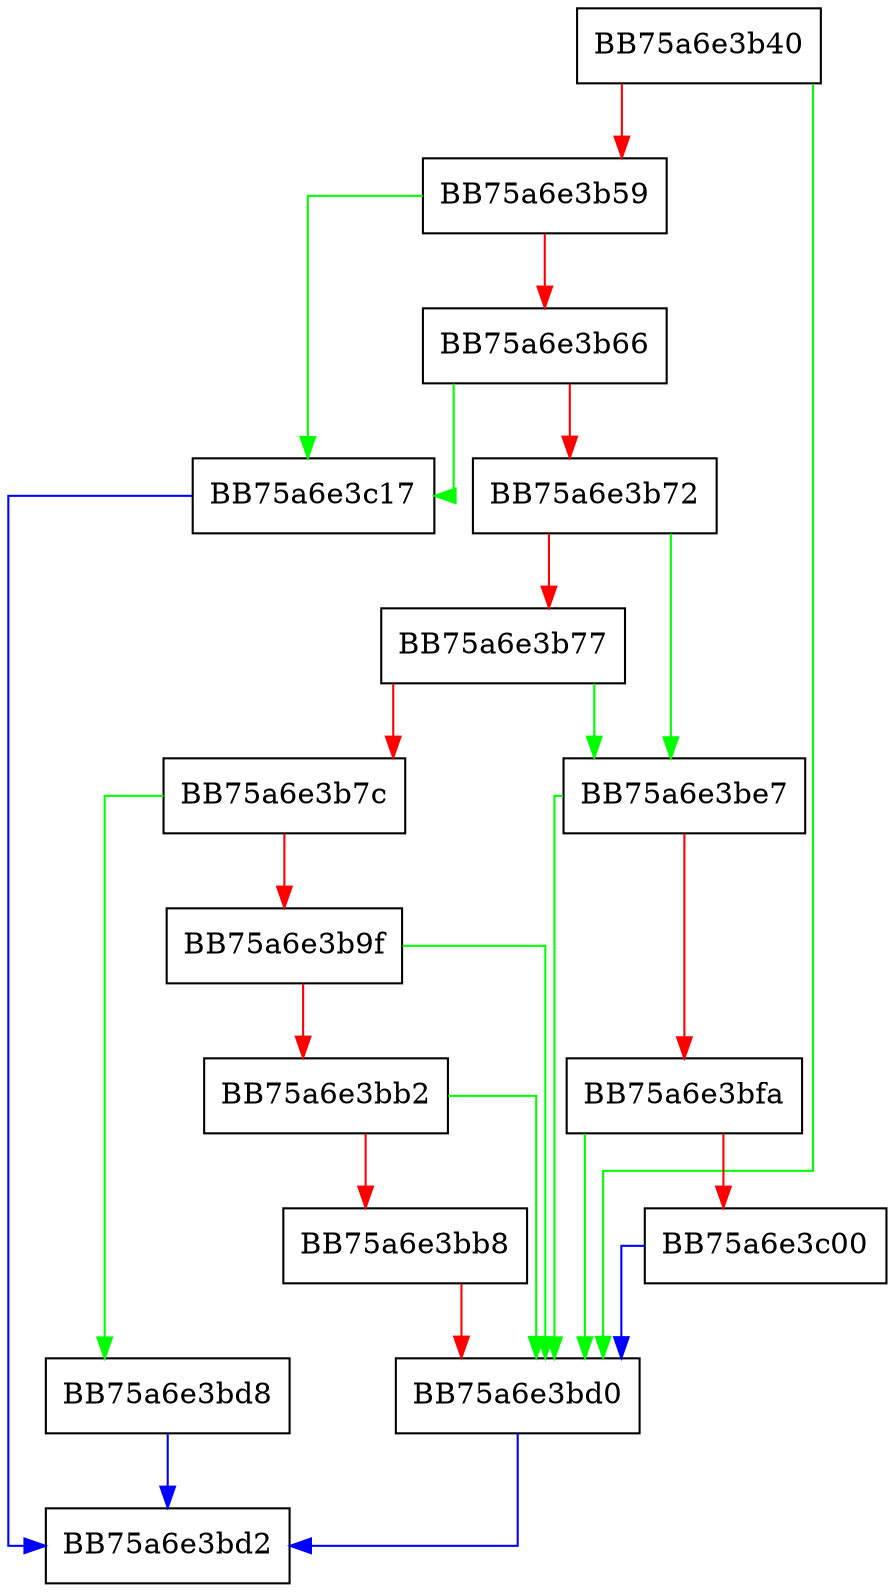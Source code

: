 digraph IsConsentRequired {
  node [shape="box"];
  graph [splines=ortho];
  BB75a6e3b40 -> BB75a6e3bd0 [color="green"];
  BB75a6e3b40 -> BB75a6e3b59 [color="red"];
  BB75a6e3b59 -> BB75a6e3c17 [color="green"];
  BB75a6e3b59 -> BB75a6e3b66 [color="red"];
  BB75a6e3b66 -> BB75a6e3c17 [color="green"];
  BB75a6e3b66 -> BB75a6e3b72 [color="red"];
  BB75a6e3b72 -> BB75a6e3be7 [color="green"];
  BB75a6e3b72 -> BB75a6e3b77 [color="red"];
  BB75a6e3b77 -> BB75a6e3be7 [color="green"];
  BB75a6e3b77 -> BB75a6e3b7c [color="red"];
  BB75a6e3b7c -> BB75a6e3bd8 [color="green"];
  BB75a6e3b7c -> BB75a6e3b9f [color="red"];
  BB75a6e3b9f -> BB75a6e3bd0 [color="green"];
  BB75a6e3b9f -> BB75a6e3bb2 [color="red"];
  BB75a6e3bb2 -> BB75a6e3bd0 [color="green"];
  BB75a6e3bb2 -> BB75a6e3bb8 [color="red"];
  BB75a6e3bb8 -> BB75a6e3bd0 [color="red"];
  BB75a6e3bd0 -> BB75a6e3bd2 [color="blue"];
  BB75a6e3bd8 -> BB75a6e3bd2 [color="blue"];
  BB75a6e3be7 -> BB75a6e3bd0 [color="green"];
  BB75a6e3be7 -> BB75a6e3bfa [color="red"];
  BB75a6e3bfa -> BB75a6e3bd0 [color="green"];
  BB75a6e3bfa -> BB75a6e3c00 [color="red"];
  BB75a6e3c00 -> BB75a6e3bd0 [color="blue"];
  BB75a6e3c17 -> BB75a6e3bd2 [color="blue"];
}